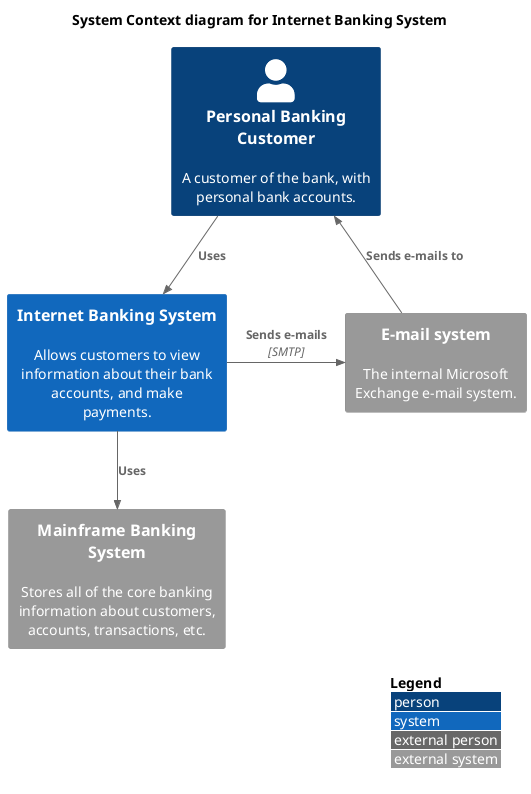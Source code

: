 @startuml
!include <C4/C4_Context.puml>

LAYOUT_WITH_LEGEND()

title System Context diagram for Internet Banking System

Person(customer, "Personal Banking Customer", "A customer of the bank, with personal bank accounts.")

System(banking_system, "Internet Banking System", "Allows customers to view information about their bank accounts, and make payments.")
System_Ext(mail_system, "E-mail system", "The internal Microsoft Exchange e-mail system.")
System_Ext(mainframe, "Mainframe Banking System", "Stores all of the core banking information about customers, accounts, transactions, etc.")

Rel(customer, banking_system, "Uses")
Rel_Back(customer, mail_system, "Sends e-mails to")
Rel_Neighbor(banking_system, mail_system, "Sends e-mails", "SMTP")
Rel(banking_system, mainframe, "Uses")
@enduml